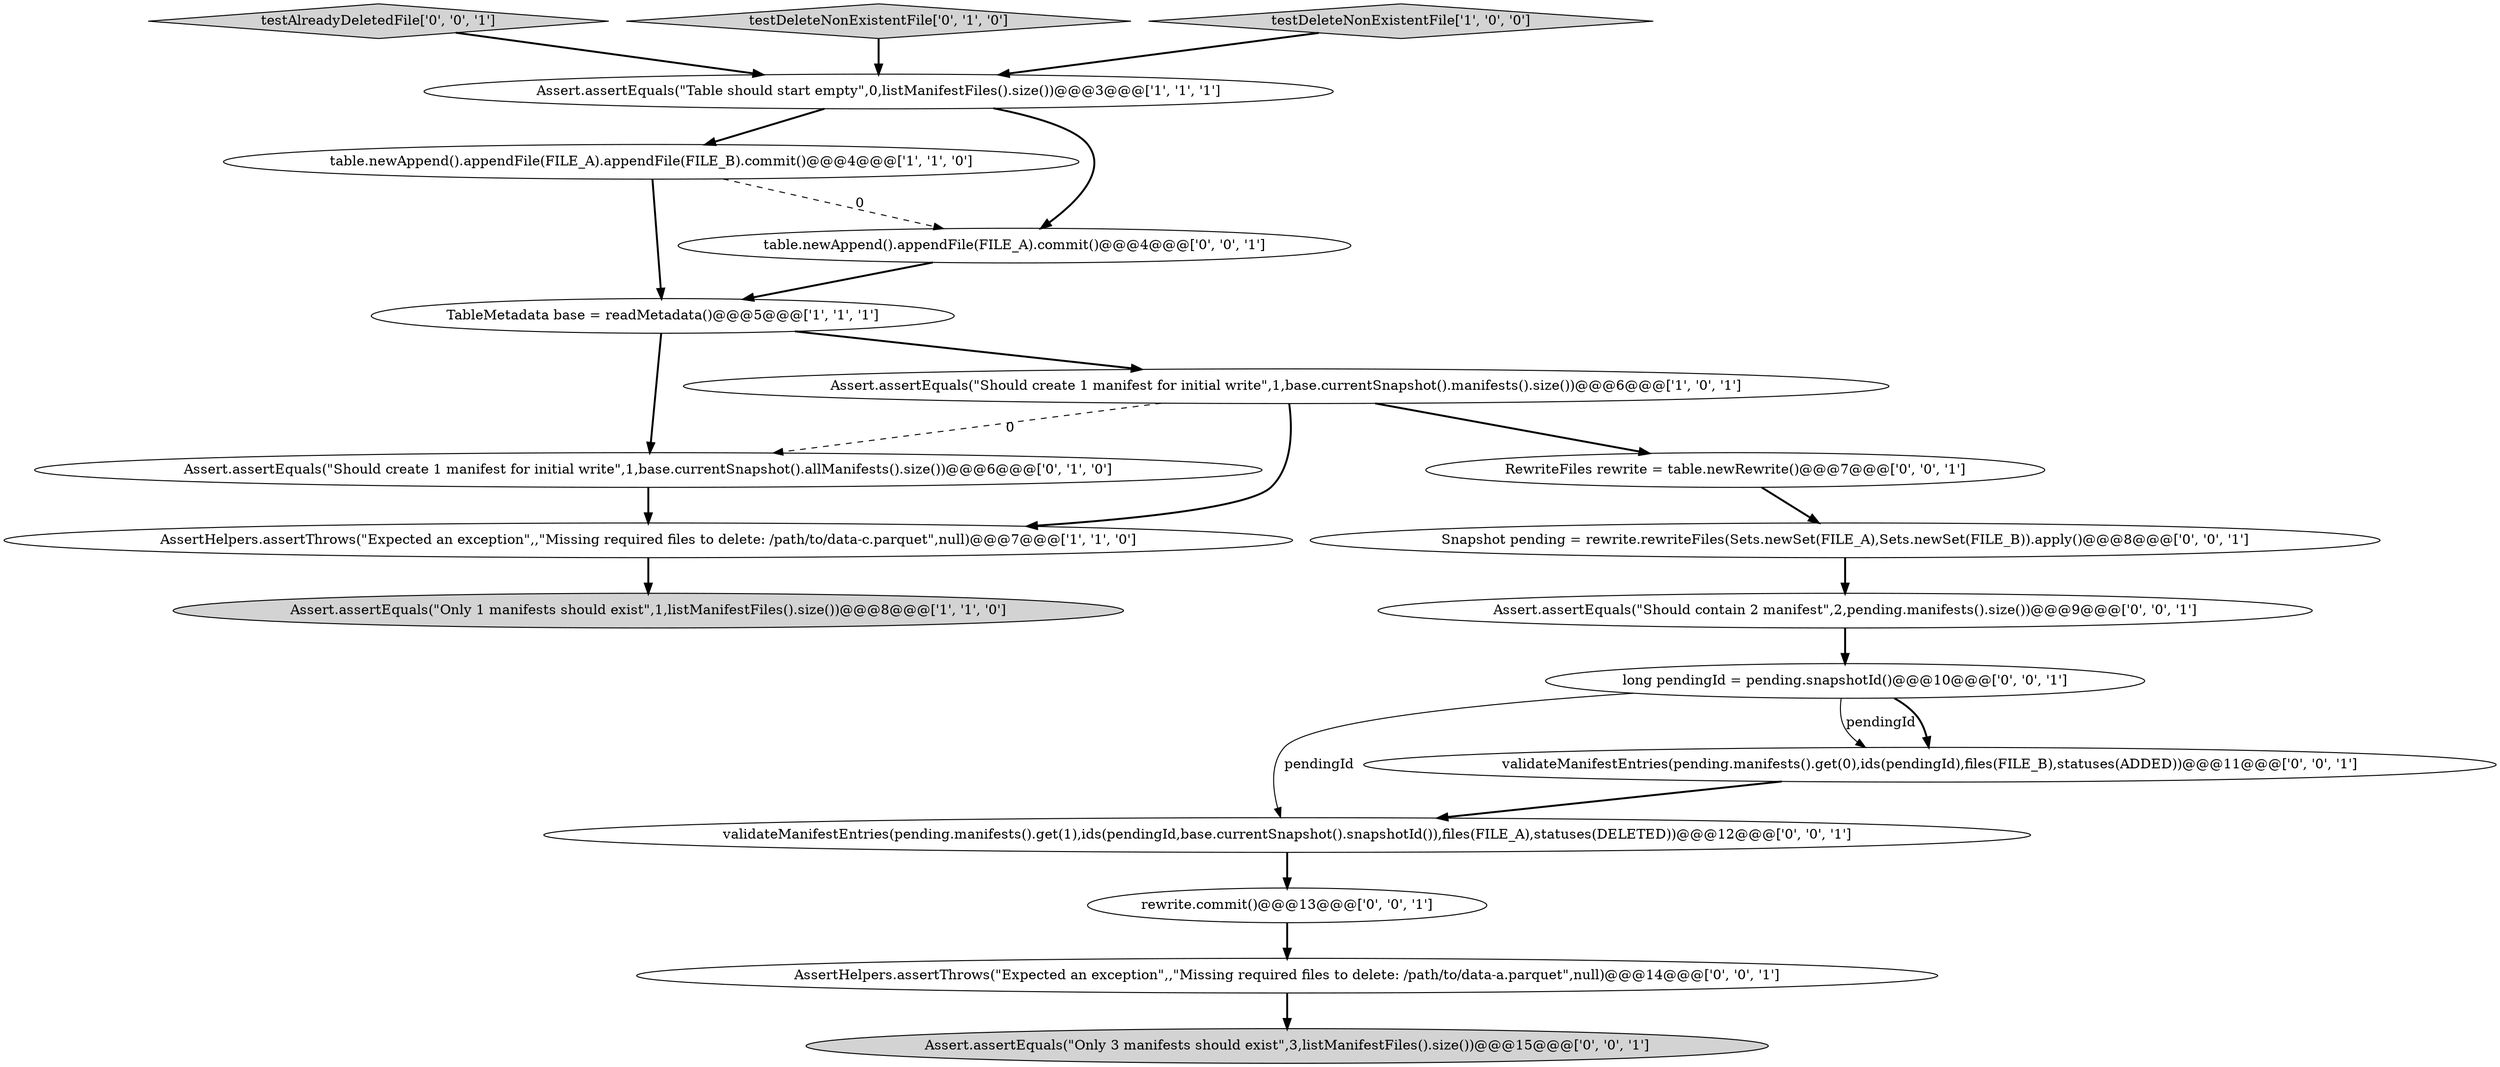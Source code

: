 digraph {
12 [style = filled, label = "long pendingId = pending.snapshotId()@@@10@@@['0', '0', '1']", fillcolor = white, shape = ellipse image = "AAA0AAABBB3BBB"];
17 [style = filled, label = "Snapshot pending = rewrite.rewriteFiles(Sets.newSet(FILE_A),Sets.newSet(FILE_B)).apply()@@@8@@@['0', '0', '1']", fillcolor = white, shape = ellipse image = "AAA0AAABBB3BBB"];
7 [style = filled, label = "Assert.assertEquals(\"Should create 1 manifest for initial write\",1,base.currentSnapshot().allManifests().size())@@@6@@@['0', '1', '0']", fillcolor = white, shape = ellipse image = "AAA1AAABBB2BBB"];
5 [style = filled, label = "AssertHelpers.assertThrows(\"Expected an exception\",,\"Missing required files to delete: /path/to/data-c.parquet\",null)@@@7@@@['1', '1', '0']", fillcolor = white, shape = ellipse image = "AAA0AAABBB1BBB"];
19 [style = filled, label = "testAlreadyDeletedFile['0', '0', '1']", fillcolor = lightgray, shape = diamond image = "AAA0AAABBB3BBB"];
6 [style = filled, label = "table.newAppend().appendFile(FILE_A).appendFile(FILE_B).commit()@@@4@@@['1', '1', '0']", fillcolor = white, shape = ellipse image = "AAA0AAABBB1BBB"];
15 [style = filled, label = "Assert.assertEquals(\"Should contain 2 manifest\",2,pending.manifests().size())@@@9@@@['0', '0', '1']", fillcolor = white, shape = ellipse image = "AAA0AAABBB3BBB"];
1 [style = filled, label = "Assert.assertEquals(\"Should create 1 manifest for initial write\",1,base.currentSnapshot().manifests().size())@@@6@@@['1', '0', '1']", fillcolor = white, shape = ellipse image = "AAA0AAABBB1BBB"];
4 [style = filled, label = "Assert.assertEquals(\"Only 1 manifests should exist\",1,listManifestFiles().size())@@@8@@@['1', '1', '0']", fillcolor = lightgray, shape = ellipse image = "AAA0AAABBB1BBB"];
8 [style = filled, label = "testDeleteNonExistentFile['0', '1', '0']", fillcolor = lightgray, shape = diamond image = "AAA0AAABBB2BBB"];
14 [style = filled, label = "validateManifestEntries(pending.manifests().get(1),ids(pendingId,base.currentSnapshot().snapshotId()),files(FILE_A),statuses(DELETED))@@@12@@@['0', '0', '1']", fillcolor = white, shape = ellipse image = "AAA0AAABBB3BBB"];
2 [style = filled, label = "TableMetadata base = readMetadata()@@@5@@@['1', '1', '1']", fillcolor = white, shape = ellipse image = "AAA0AAABBB1BBB"];
3 [style = filled, label = "Assert.assertEquals(\"Table should start empty\",0,listManifestFiles().size())@@@3@@@['1', '1', '1']", fillcolor = white, shape = ellipse image = "AAA0AAABBB1BBB"];
13 [style = filled, label = "table.newAppend().appendFile(FILE_A).commit()@@@4@@@['0', '0', '1']", fillcolor = white, shape = ellipse image = "AAA0AAABBB3BBB"];
0 [style = filled, label = "testDeleteNonExistentFile['1', '0', '0']", fillcolor = lightgray, shape = diamond image = "AAA0AAABBB1BBB"];
18 [style = filled, label = "Assert.assertEquals(\"Only 3 manifests should exist\",3,listManifestFiles().size())@@@15@@@['0', '0', '1']", fillcolor = lightgray, shape = ellipse image = "AAA0AAABBB3BBB"];
10 [style = filled, label = "RewriteFiles rewrite = table.newRewrite()@@@7@@@['0', '0', '1']", fillcolor = white, shape = ellipse image = "AAA0AAABBB3BBB"];
9 [style = filled, label = "validateManifestEntries(pending.manifests().get(0),ids(pendingId),files(FILE_B),statuses(ADDED))@@@11@@@['0', '0', '1']", fillcolor = white, shape = ellipse image = "AAA0AAABBB3BBB"];
11 [style = filled, label = "AssertHelpers.assertThrows(\"Expected an exception\",,\"Missing required files to delete: /path/to/data-a.parquet\",null)@@@14@@@['0', '0', '1']", fillcolor = white, shape = ellipse image = "AAA0AAABBB3BBB"];
16 [style = filled, label = "rewrite.commit()@@@13@@@['0', '0', '1']", fillcolor = white, shape = ellipse image = "AAA0AAABBB3BBB"];
19->3 [style = bold, label=""];
1->10 [style = bold, label=""];
14->16 [style = bold, label=""];
10->17 [style = bold, label=""];
2->7 [style = bold, label=""];
15->12 [style = bold, label=""];
12->9 [style = solid, label="pendingId"];
6->13 [style = dashed, label="0"];
11->18 [style = bold, label=""];
0->3 [style = bold, label=""];
3->13 [style = bold, label=""];
5->4 [style = bold, label=""];
8->3 [style = bold, label=""];
6->2 [style = bold, label=""];
12->14 [style = solid, label="pendingId"];
3->6 [style = bold, label=""];
12->9 [style = bold, label=""];
1->7 [style = dashed, label="0"];
17->15 [style = bold, label=""];
2->1 [style = bold, label=""];
9->14 [style = bold, label=""];
7->5 [style = bold, label=""];
13->2 [style = bold, label=""];
16->11 [style = bold, label=""];
1->5 [style = bold, label=""];
}
